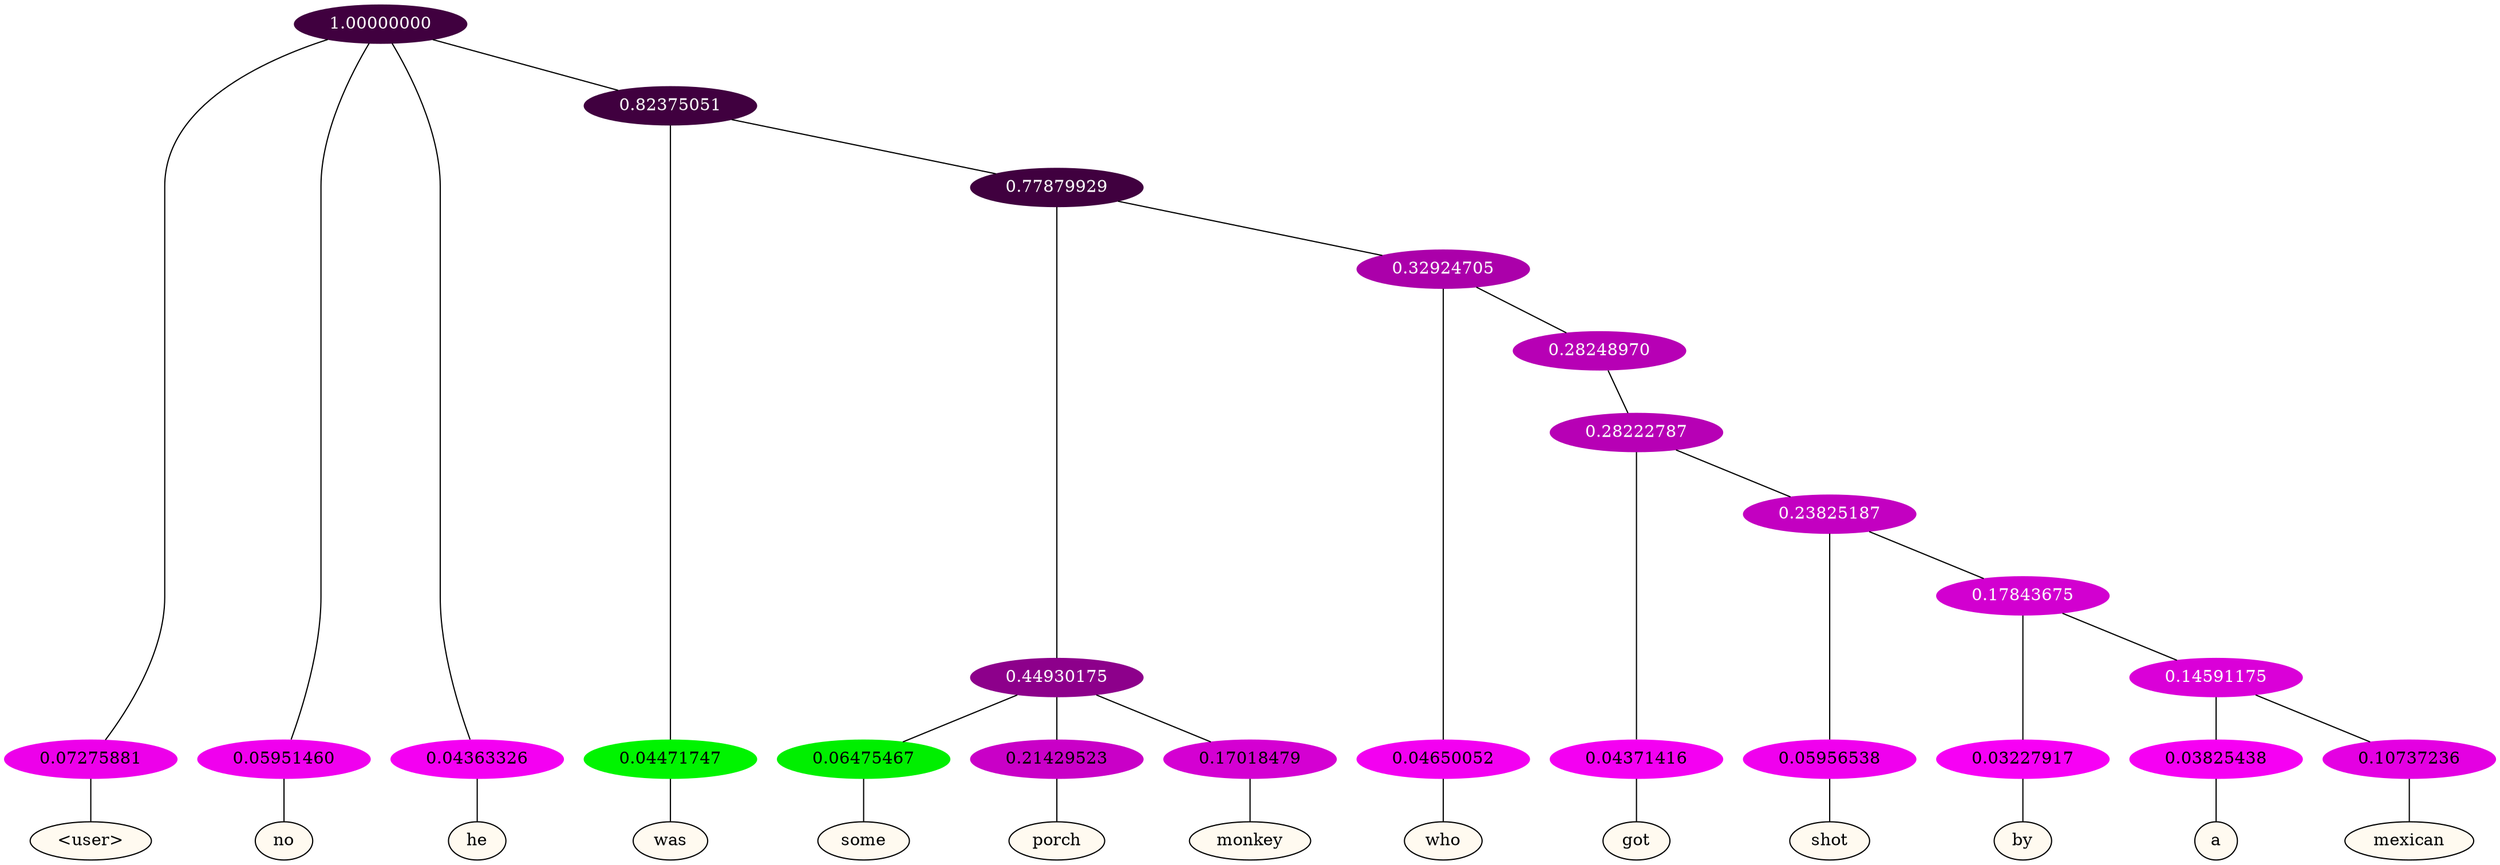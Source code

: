 graph {
	node [format=png height=0.15 nodesep=0.001 ordering=out overlap=prism overlap_scaling=0.01 ranksep=0.001 ratio=0.2 style=filled width=0.15]
	{
		rank=same
		a_w_1 [label="\<user\>" color=black fillcolor=floralwhite style="filled,solid"]
		a_w_2 [label=no color=black fillcolor=floralwhite style="filled,solid"]
		a_w_3 [label=he color=black fillcolor=floralwhite style="filled,solid"]
		a_w_5 [label=was color=black fillcolor=floralwhite style="filled,solid"]
		a_w_9 [label=some color=black fillcolor=floralwhite style="filled,solid"]
		a_w_10 [label=porch color=black fillcolor=floralwhite style="filled,solid"]
		a_w_11 [label=monkey color=black fillcolor=floralwhite style="filled,solid"]
		a_w_12 [label=who color=black fillcolor=floralwhite style="filled,solid"]
		a_w_15 [label=got color=black fillcolor=floralwhite style="filled,solid"]
		a_w_17 [label=shot color=black fillcolor=floralwhite style="filled,solid"]
		a_w_19 [label=by color=black fillcolor=floralwhite style="filled,solid"]
		a_w_21 [label=a color=black fillcolor=floralwhite style="filled,solid"]
		a_w_22 [label=mexican color=black fillcolor=floralwhite style="filled,solid"]
	}
	a_n_1 -- a_w_1
	a_n_2 -- a_w_2
	a_n_3 -- a_w_3
	a_n_5 -- a_w_5
	a_n_9 -- a_w_9
	a_n_10 -- a_w_10
	a_n_11 -- a_w_11
	a_n_12 -- a_w_12
	a_n_15 -- a_w_15
	a_n_17 -- a_w_17
	a_n_19 -- a_w_19
	a_n_21 -- a_w_21
	a_n_22 -- a_w_22
	{
		rank=same
		a_n_1 [label=0.07275881 color="0.835 1.000 0.927" fontcolor=black]
		a_n_2 [label=0.05951460 color="0.835 1.000 0.940" fontcolor=black]
		a_n_3 [label=0.04363326 color="0.835 1.000 0.956" fontcolor=black]
		a_n_5 [label=0.04471747 color="0.334 1.000 0.955" fontcolor=black]
		a_n_9 [label=0.06475467 color="0.334 1.000 0.935" fontcolor=black]
		a_n_10 [label=0.21429523 color="0.835 1.000 0.786" fontcolor=black]
		a_n_11 [label=0.17018479 color="0.835 1.000 0.830" fontcolor=black]
		a_n_12 [label=0.04650052 color="0.835 1.000 0.953" fontcolor=black]
		a_n_15 [label=0.04371416 color="0.835 1.000 0.956" fontcolor=black]
		a_n_17 [label=0.05956538 color="0.835 1.000 0.940" fontcolor=black]
		a_n_19 [label=0.03227917 color="0.835 1.000 0.968" fontcolor=black]
		a_n_21 [label=0.03825438 color="0.835 1.000 0.962" fontcolor=black]
		a_n_22 [label=0.10737236 color="0.835 1.000 0.893" fontcolor=black]
	}
	a_n_0 [label=1.00000000 color="0.835 1.000 0.250" fontcolor=grey99]
	a_n_0 -- a_n_1
	a_n_0 -- a_n_2
	a_n_0 -- a_n_3
	a_n_4 [label=0.82375051 color="0.835 1.000 0.250" fontcolor=grey99]
	a_n_0 -- a_n_4
	a_n_4 -- a_n_5
	a_n_6 [label=0.77879929 color="0.835 1.000 0.250" fontcolor=grey99]
	a_n_4 -- a_n_6
	a_n_7 [label=0.44930175 color="0.835 1.000 0.551" fontcolor=grey99]
	a_n_6 -- a_n_7
	a_n_8 [label=0.32924705 color="0.835 1.000 0.671" fontcolor=grey99]
	a_n_6 -- a_n_8
	a_n_7 -- a_n_9
	a_n_7 -- a_n_10
	a_n_7 -- a_n_11
	a_n_8 -- a_n_12
	a_n_13 [label=0.28248970 color="0.835 1.000 0.718" fontcolor=grey99]
	a_n_8 -- a_n_13
	a_n_14 [label=0.28222787 color="0.835 1.000 0.718" fontcolor=grey99]
	a_n_13 -- a_n_14
	a_n_14 -- a_n_15
	a_n_16 [label=0.23825187 color="0.835 1.000 0.762" fontcolor=grey99]
	a_n_14 -- a_n_16
	a_n_16 -- a_n_17
	a_n_18 [label=0.17843675 color="0.835 1.000 0.822" fontcolor=grey99]
	a_n_16 -- a_n_18
	a_n_18 -- a_n_19
	a_n_20 [label=0.14591175 color="0.835 1.000 0.854" fontcolor=grey99]
	a_n_18 -- a_n_20
	a_n_20 -- a_n_21
	a_n_20 -- a_n_22
}
